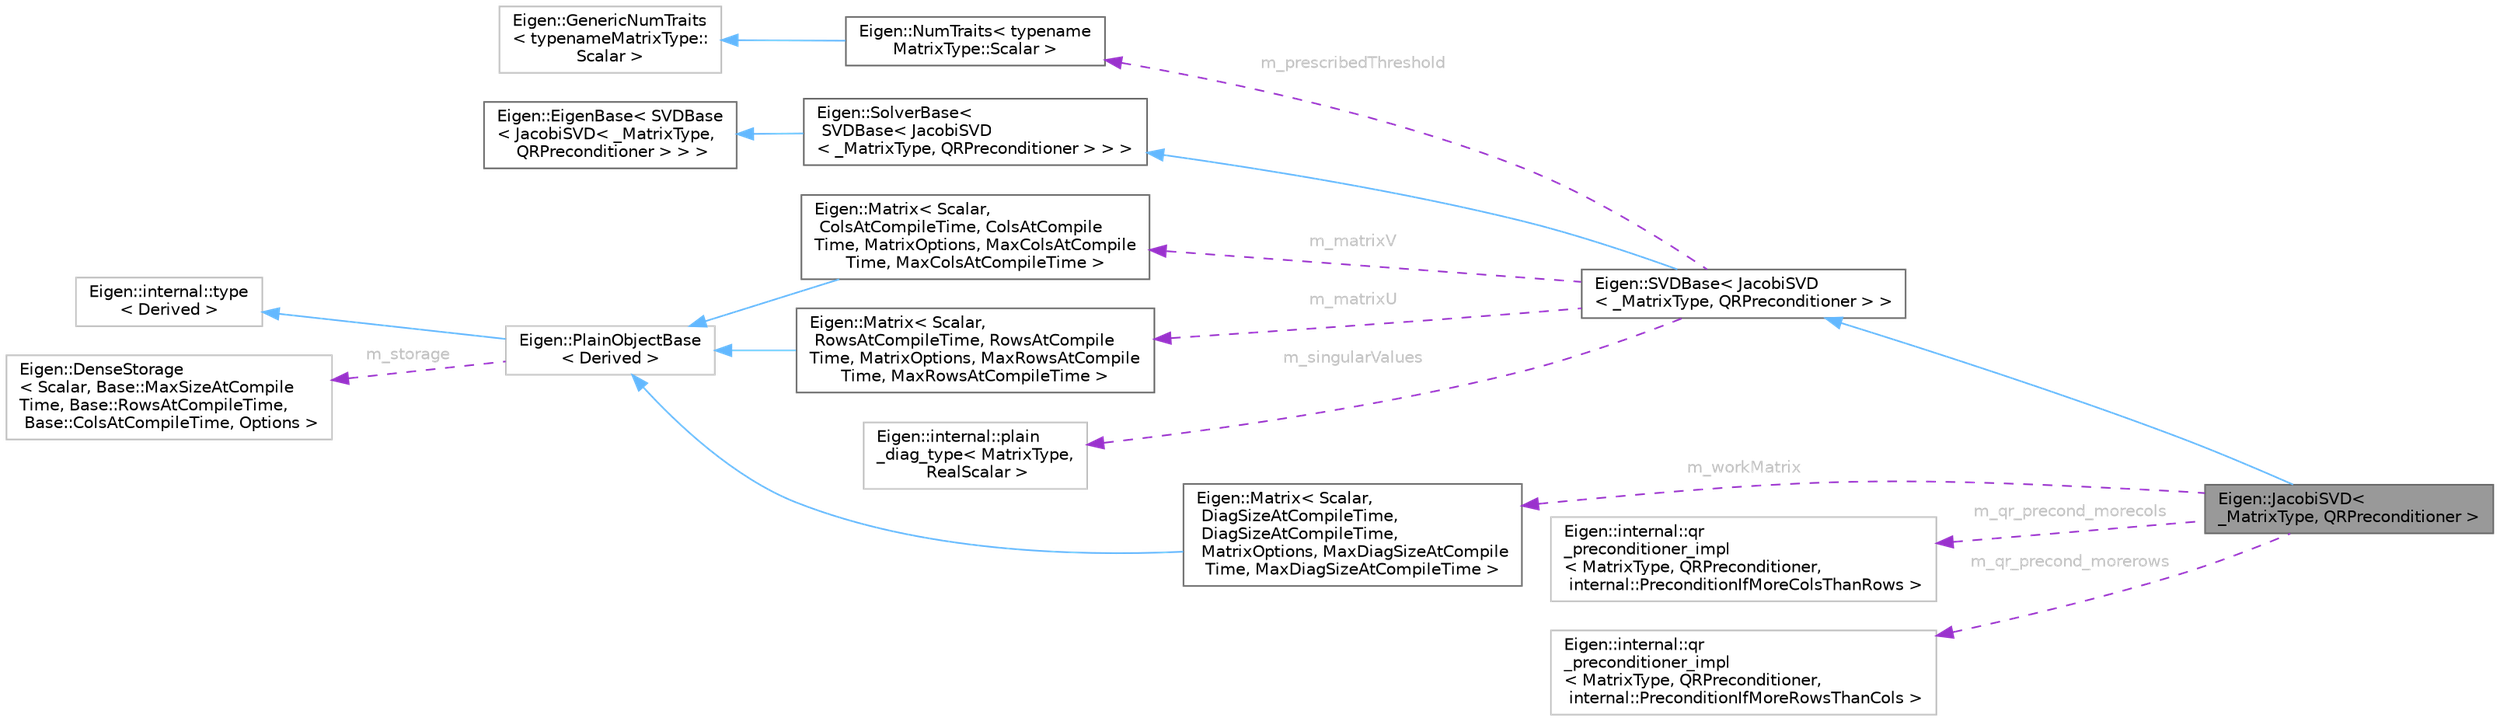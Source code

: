 digraph "Eigen::JacobiSVD&lt; _MatrixType, QRPreconditioner &gt;"
{
 // LATEX_PDF_SIZE
  bgcolor="transparent";
  edge [fontname=Helvetica,fontsize=10,labelfontname=Helvetica,labelfontsize=10];
  node [fontname=Helvetica,fontsize=10,shape=box,height=0.2,width=0.4];
  rankdir="LR";
  Node1 [id="Node000001",label="Eigen::JacobiSVD\< \l_MatrixType, QRPreconditioner \>",height=0.2,width=0.4,color="gray40", fillcolor="grey60", style="filled", fontcolor="black",tooltip="Two-sided Jacobi SVD decomposition of a rectangular matrix."];
  Node2 -> Node1 [id="edge17_Node000001_Node000002",dir="back",color="steelblue1",style="solid",tooltip=" "];
  Node2 [id="Node000002",label="Eigen::SVDBase\< JacobiSVD\l\< _MatrixType, QRPreconditioner \> \>",height=0.2,width=0.4,color="gray40", fillcolor="white", style="filled",URL="$classEigen_1_1SVDBase.html",tooltip=" "];
  Node3 -> Node2 [id="edge18_Node000002_Node000003",dir="back",color="steelblue1",style="solid",tooltip=" "];
  Node3 [id="Node000003",label="Eigen::SolverBase\<\l SVDBase\< JacobiSVD\l\< _MatrixType, QRPreconditioner \> \> \>",height=0.2,width=0.4,color="gray40", fillcolor="white", style="filled",URL="$classEigen_1_1SolverBase.html",tooltip=" "];
  Node4 -> Node3 [id="edge19_Node000003_Node000004",dir="back",color="steelblue1",style="solid",tooltip=" "];
  Node4 [id="Node000004",label="Eigen::EigenBase\< SVDBase\l\< JacobiSVD\< _MatrixType,\l QRPreconditioner \> \> \>",height=0.2,width=0.4,color="gray40", fillcolor="white", style="filled",URL="$structEigen_1_1EigenBase.html",tooltip=" "];
  Node5 -> Node2 [id="edge20_Node000002_Node000005",dir="back",color="darkorchid3",style="dashed",tooltip=" ",label=<<TABLE CELLBORDER="0" BORDER="0"><TR><TD VALIGN="top" ALIGN="LEFT" CELLPADDING="1" CELLSPACING="0">m_matrixU</TD></TR>
</TABLE>> ,fontcolor="grey" ];
  Node5 [id="Node000005",label="Eigen::Matrix\< Scalar,\l RowsAtCompileTime, RowsAtCompile\lTime, MatrixOptions, MaxRowsAtCompile\lTime, MaxRowsAtCompileTime \>",height=0.2,width=0.4,color="gray40", fillcolor="white", style="filled",URL="$classEigen_1_1Matrix.html",tooltip=" "];
  Node6 -> Node5 [id="edge21_Node000005_Node000006",dir="back",color="steelblue1",style="solid",tooltip=" "];
  Node6 [id="Node000006",label="Eigen::PlainObjectBase\l\< Derived \>",height=0.2,width=0.4,color="grey75", fillcolor="white", style="filled",URL="$classEigen_1_1PlainObjectBase.html",tooltip=" "];
  Node7 -> Node6 [id="edge22_Node000006_Node000007",dir="back",color="steelblue1",style="solid",tooltip=" "];
  Node7 [id="Node000007",label="Eigen::internal::type\l\< Derived \>",height=0.2,width=0.4,color="grey75", fillcolor="white", style="filled",URL="$structEigen_1_1internal_1_1dense__xpr__base.html",tooltip=" "];
  Node8 -> Node6 [id="edge23_Node000006_Node000008",dir="back",color="darkorchid3",style="dashed",tooltip=" ",label=<<TABLE CELLBORDER="0" BORDER="0"><TR><TD VALIGN="top" ALIGN="LEFT" CELLPADDING="1" CELLSPACING="0">m_storage</TD></TR>
</TABLE>> ,fontcolor="grey" ];
  Node8 [id="Node000008",label="Eigen::DenseStorage\l\< Scalar, Base::MaxSizeAtCompile\lTime, Base::RowsAtCompileTime,\l Base::ColsAtCompileTime, Options \>",height=0.2,width=0.4,color="grey75", fillcolor="white", style="filled",URL="$classEigen_1_1DenseStorage.html",tooltip=" "];
  Node9 -> Node2 [id="edge24_Node000002_Node000009",dir="back",color="darkorchid3",style="dashed",tooltip=" ",label=<<TABLE CELLBORDER="0" BORDER="0"><TR><TD VALIGN="top" ALIGN="LEFT" CELLPADDING="1" CELLSPACING="0">m_matrixV</TD></TR>
</TABLE>> ,fontcolor="grey" ];
  Node9 [id="Node000009",label="Eigen::Matrix\< Scalar,\l ColsAtCompileTime, ColsAtCompile\lTime, MatrixOptions, MaxColsAtCompile\lTime, MaxColsAtCompileTime \>",height=0.2,width=0.4,color="gray40", fillcolor="white", style="filled",URL="$classEigen_1_1Matrix.html",tooltip=" "];
  Node6 -> Node9 [id="edge25_Node000009_Node000006",dir="back",color="steelblue1",style="solid",tooltip=" "];
  Node10 -> Node2 [id="edge26_Node000002_Node000010",dir="back",color="darkorchid3",style="dashed",tooltip=" ",label=<<TABLE CELLBORDER="0" BORDER="0"><TR><TD VALIGN="top" ALIGN="LEFT" CELLPADDING="1" CELLSPACING="0">m_singularValues</TD></TR>
</TABLE>> ,fontcolor="grey" ];
  Node10 [id="Node000010",label="Eigen::internal::plain\l_diag_type\< MatrixType,\l RealScalar \>",height=0.2,width=0.4,color="grey75", fillcolor="white", style="filled",URL="$structEigen_1_1internal_1_1plain__diag__type.html",tooltip=" "];
  Node11 -> Node2 [id="edge27_Node000002_Node000011",dir="back",color="darkorchid3",style="dashed",tooltip=" ",label=<<TABLE CELLBORDER="0" BORDER="0"><TR><TD VALIGN="top" ALIGN="LEFT" CELLPADDING="1" CELLSPACING="0">m_prescribedThreshold</TD></TR>
</TABLE>> ,fontcolor="grey" ];
  Node11 [id="Node000011",label="Eigen::NumTraits\< typename\lMatrixType::Scalar \>",height=0.2,width=0.4,color="gray40", fillcolor="white", style="filled",URL="$structEigen_1_1NumTraits.html",tooltip=" "];
  Node12 -> Node11 [id="edge28_Node000011_Node000012",dir="back",color="steelblue1",style="solid",tooltip=" "];
  Node12 [id="Node000012",label="Eigen::GenericNumTraits\l\< typenameMatrixType::\lScalar \>",height=0.2,width=0.4,color="grey75", fillcolor="white", style="filled",URL="$structEigen_1_1GenericNumTraits.html",tooltip=" "];
  Node13 -> Node1 [id="edge29_Node000001_Node000013",dir="back",color="darkorchid3",style="dashed",tooltip=" ",label=<<TABLE CELLBORDER="0" BORDER="0"><TR><TD VALIGN="top" ALIGN="LEFT" CELLPADDING="1" CELLSPACING="0">m_workMatrix</TD></TR>
</TABLE>> ,fontcolor="grey" ];
  Node13 [id="Node000013",label="Eigen::Matrix\< Scalar,\l DiagSizeAtCompileTime,\l DiagSizeAtCompileTime,\l MatrixOptions, MaxDiagSizeAtCompile\lTime, MaxDiagSizeAtCompileTime \>",height=0.2,width=0.4,color="gray40", fillcolor="white", style="filled",URL="$classEigen_1_1Matrix.html",tooltip=" "];
  Node6 -> Node13 [id="edge30_Node000013_Node000006",dir="back",color="steelblue1",style="solid",tooltip=" "];
  Node14 -> Node1 [id="edge31_Node000001_Node000014",dir="back",color="darkorchid3",style="dashed",tooltip=" ",label=<<TABLE CELLBORDER="0" BORDER="0"><TR><TD VALIGN="top" ALIGN="LEFT" CELLPADDING="1" CELLSPACING="0">m_qr_precond_morecols</TD></TR>
</TABLE>> ,fontcolor="grey" ];
  Node14 [id="Node000014",label="Eigen::internal::qr\l_preconditioner_impl\l\< MatrixType, QRPreconditioner,\l internal::PreconditionIfMoreColsThanRows \>",height=0.2,width=0.4,color="grey75", fillcolor="white", style="filled",URL="$structEigen_1_1internal_1_1qr__preconditioner__impl.html",tooltip=" "];
  Node15 -> Node1 [id="edge32_Node000001_Node000015",dir="back",color="darkorchid3",style="dashed",tooltip=" ",label=<<TABLE CELLBORDER="0" BORDER="0"><TR><TD VALIGN="top" ALIGN="LEFT" CELLPADDING="1" CELLSPACING="0">m_qr_precond_morerows</TD></TR>
</TABLE>> ,fontcolor="grey" ];
  Node15 [id="Node000015",label="Eigen::internal::qr\l_preconditioner_impl\l\< MatrixType, QRPreconditioner,\l internal::PreconditionIfMoreRowsThanCols \>",height=0.2,width=0.4,color="grey75", fillcolor="white", style="filled",URL="$structEigen_1_1internal_1_1qr__preconditioner__impl.html",tooltip=" "];
}
